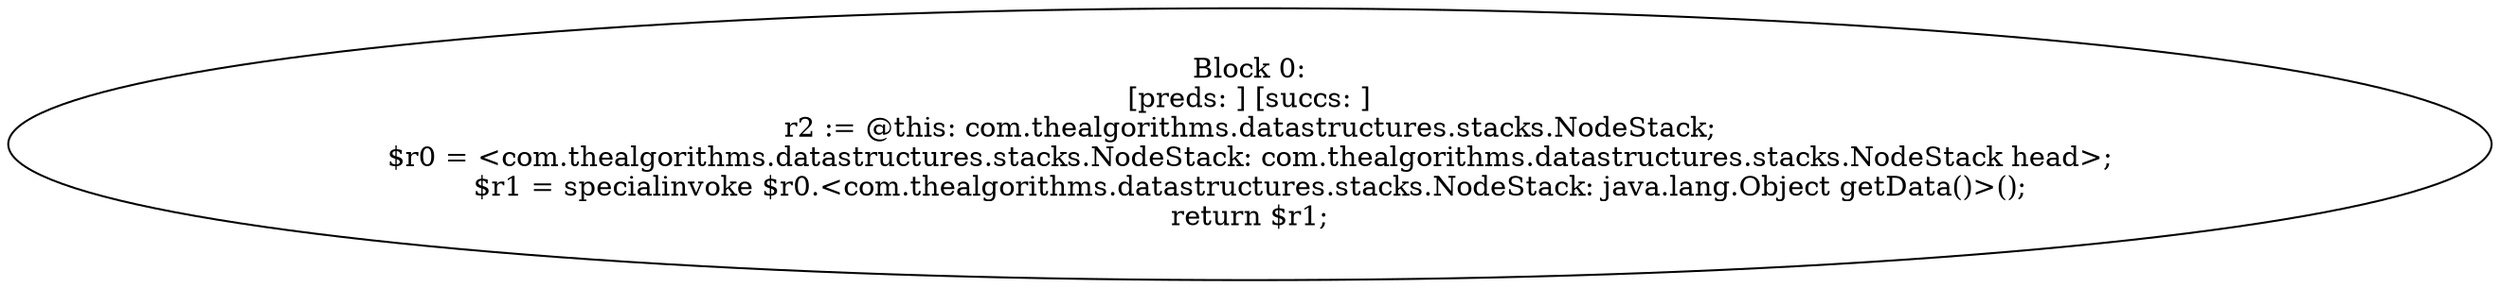 digraph "unitGraph" {
    "Block 0:
[preds: ] [succs: ]
r2 := @this: com.thealgorithms.datastructures.stacks.NodeStack;
$r0 = <com.thealgorithms.datastructures.stacks.NodeStack: com.thealgorithms.datastructures.stacks.NodeStack head>;
$r1 = specialinvoke $r0.<com.thealgorithms.datastructures.stacks.NodeStack: java.lang.Object getData()>();
return $r1;
"
}
